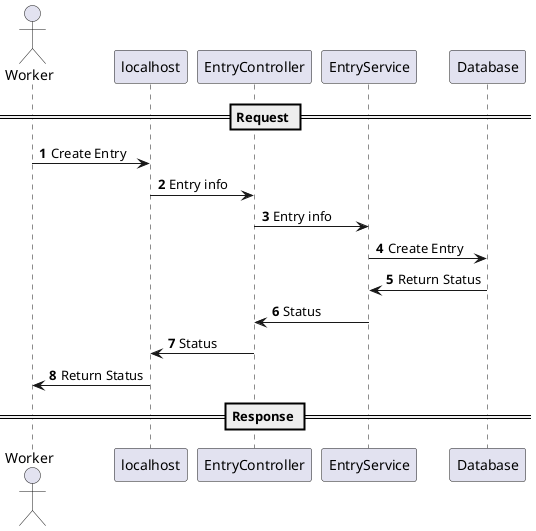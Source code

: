 @startuml
'https://plantuml.com/sequence-diagram

autonumber
actor Worker

== Request ==

Worker -> localhost: Create Entry
localhost -> EntryController: Entry info
EntryController -> EntryService: Entry info
EntryService -> Database: Create Entry
Database -> EntryService: Return Status
EntryService -> EntryController: Status
EntryController -> localhost: Status
localhost -> Worker: Return Status

== Response ==

@enduml
